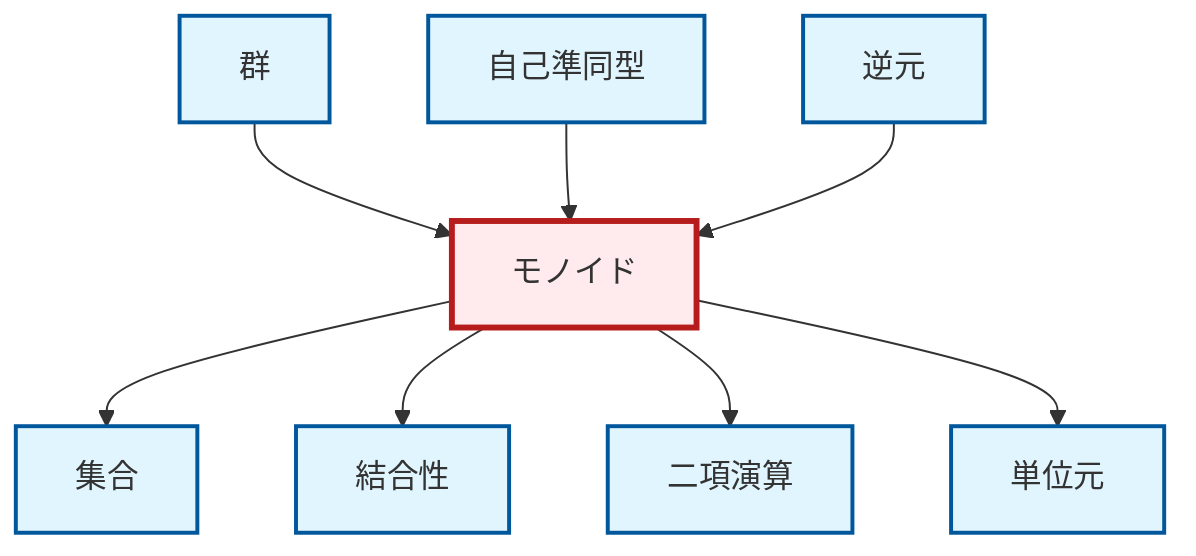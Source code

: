 graph TD
    classDef definition fill:#e1f5fe,stroke:#01579b,stroke-width:2px
    classDef theorem fill:#f3e5f5,stroke:#4a148c,stroke-width:2px
    classDef axiom fill:#fff3e0,stroke:#e65100,stroke-width:2px
    classDef example fill:#e8f5e9,stroke:#1b5e20,stroke-width:2px
    classDef current fill:#ffebee,stroke:#b71c1c,stroke-width:3px
    def-group["群"]:::definition
    def-identity-element["単位元"]:::definition
    def-inverse-element["逆元"]:::definition
    def-endomorphism["自己準同型"]:::definition
    def-monoid["モノイド"]:::definition
    def-set["集合"]:::definition
    def-associativity["結合性"]:::definition
    def-binary-operation["二項演算"]:::definition
    def-monoid --> def-set
    def-group --> def-monoid
    def-monoid --> def-associativity
    def-endomorphism --> def-monoid
    def-monoid --> def-binary-operation
    def-monoid --> def-identity-element
    def-inverse-element --> def-monoid
    class def-monoid current